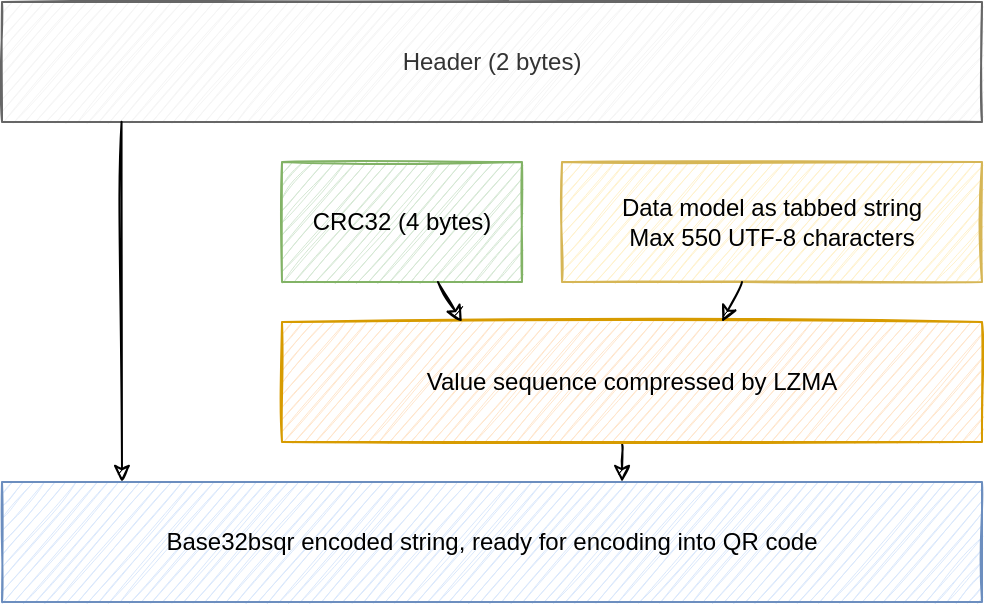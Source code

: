 <mxfile>
    <diagram id="QBfXTE_qWPWNibvKBBgT" name="Page-1">
        <mxGraphModel dx="681" dy="489" grid="1" gridSize="10" guides="1" tooltips="1" connect="1" arrows="1" fold="1" page="1" pageScale="1" pageWidth="850" pageHeight="1100" math="0" shadow="0">
            <root>
                <mxCell id="0"/>
                <mxCell id="1" parent="0"/>
                <mxCell id="2" value="Header (2 bytes)" style="rounded=0;whiteSpace=wrap;html=1;sketch=1;fillColor=#f5f5f5;strokeColor=#666666;fontColor=#333333;" parent="1" vertex="1">
                    <mxGeometry x="50" y="160" width="490" height="60" as="geometry"/>
                </mxCell>
                <mxCell id="12" style="edgeStyle=none;html=1;exitX=0.122;exitY=0.998;exitDx=0;exitDy=0;sketch=1;exitPerimeter=0;" parent="1" source="2" edge="1">
                    <mxGeometry relative="1" as="geometry">
                        <mxPoint x="110" y="300" as="sourcePoint"/>
                        <mxPoint x="110" y="400" as="targetPoint"/>
                    </mxGeometry>
                </mxCell>
                <mxCell id="4" value="CRC32 (4 bytes)" style="rounded=0;whiteSpace=wrap;html=1;sketch=1;fillColor=#d5e8d4;strokeColor=#82b366;" parent="1" vertex="1">
                    <mxGeometry x="190" y="240" width="120" height="60" as="geometry"/>
                </mxCell>
                <mxCell id="5" value="Data model as tabbed string&lt;br&gt;Max 550 UTF-8 characters" style="rounded=0;whiteSpace=wrap;html=1;sketch=1;fillColor=#fff2cc;strokeColor=#d6b656;" parent="1" vertex="1">
                    <mxGeometry x="330" y="240" width="210" height="60" as="geometry"/>
                </mxCell>
                <mxCell id="13" style="edgeStyle=none;html=1;exitX=0.486;exitY=1.02;exitDx=0;exitDy=0;sketch=1;exitPerimeter=0;" parent="1" source="7" edge="1">
                    <mxGeometry relative="1" as="geometry">
                        <mxPoint x="360" y="400" as="targetPoint"/>
                    </mxGeometry>
                </mxCell>
                <mxCell id="7" value="Value sequence compressed by LZMA" style="rounded=0;whiteSpace=wrap;html=1;sketch=1;fillColor=#ffe6cc;strokeColor=#d79b00;" parent="1" vertex="1">
                    <mxGeometry x="190" y="320" width="350" height="60" as="geometry"/>
                </mxCell>
                <mxCell id="8" value="Base32bsqr encoded string, ready for encoding into QR code" style="rounded=0;whiteSpace=wrap;html=1;sketch=1;fillColor=#dae8fc;strokeColor=#6c8ebf;" parent="1" vertex="1">
                    <mxGeometry x="50" y="400" width="490" height="60" as="geometry"/>
                </mxCell>
                <mxCell id="11" style="edgeStyle=none;html=1;sketch=1;entryX=0.257;entryY=0;entryDx=0;entryDy=0;entryPerimeter=0;" parent="1" source="4" target="7" edge="1">
                    <mxGeometry relative="1" as="geometry"/>
                </mxCell>
                <mxCell id="10" style="edgeStyle=none;html=1;sketch=1;" parent="1" source="5" edge="1">
                    <mxGeometry relative="1" as="geometry">
                        <mxPoint x="410" y="320" as="targetPoint"/>
                    </mxGeometry>
                </mxCell>
            </root>
        </mxGraphModel>
    </diagram>
</mxfile>
